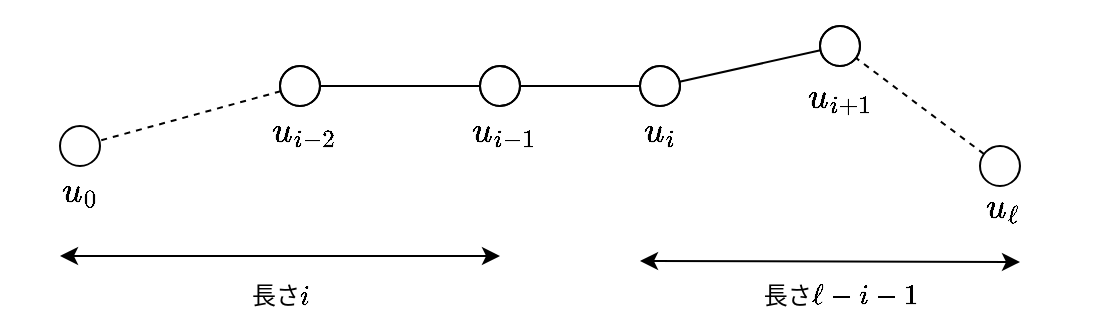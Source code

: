 <mxfile version="24.7.17">
  <diagram name="ページ1" id="Ndr6WatMfvzTkbvQO9cr">
    <mxGraphModel dx="737" dy="527" grid="1" gridSize="10" guides="1" tooltips="1" connect="1" arrows="1" fold="1" page="1" pageScale="1" pageWidth="827" pageHeight="1169" math="1" shadow="0">
      <root>
        <mxCell id="0" />
        <mxCell id="1" parent="0" />
        <mxCell id="XhQF8b70gkI92CRvkOwQ-1" value="" style="endArrow=oval;html=1;rounded=0;targetPerimeterSpacing=20;startArrow=oval;startFill=0;endFill=0;endSize=20;sourcePerimeterSpacing=20;startSize=20;" edge="1" parent="1">
          <mxGeometry width="50" height="50" relative="1" as="geometry">
            <mxPoint x="300" y="270" as="sourcePoint" />
            <mxPoint x="400" y="270" as="targetPoint" />
          </mxGeometry>
        </mxCell>
        <mxCell id="XhQF8b70gkI92CRvkOwQ-2" value="" style="endArrow=oval;html=1;rounded=0;targetPerimeterSpacing=20;startArrow=oval;startFill=0;endFill=0;endSize=20;sourcePerimeterSpacing=20;startSize=20;" edge="1" parent="1">
          <mxGeometry width="50" height="50" relative="1" as="geometry">
            <mxPoint x="480" y="270" as="sourcePoint" />
            <mxPoint x="400" y="270" as="targetPoint" />
          </mxGeometry>
        </mxCell>
        <mxCell id="XhQF8b70gkI92CRvkOwQ-7" value="" style="endArrow=oval;html=1;rounded=0;targetPerimeterSpacing=20;startArrow=oval;startFill=0;endFill=0;endSize=20;sourcePerimeterSpacing=20;startSize=20;" edge="1" parent="1">
          <mxGeometry width="50" height="50" relative="1" as="geometry">
            <mxPoint x="480" y="270" as="sourcePoint" />
            <mxPoint x="570" y="250" as="targetPoint" />
          </mxGeometry>
        </mxCell>
        <mxCell id="XhQF8b70gkI92CRvkOwQ-12" value="" style="endArrow=oval;html=1;rounded=0;targetPerimeterSpacing=20;startArrow=oval;startFill=0;endFill=0;endSize=20;sourcePerimeterSpacing=20;startSize=20;dashed=1;" edge="1" parent="1">
          <mxGeometry width="50" height="50" relative="1" as="geometry">
            <mxPoint x="300" y="270" as="sourcePoint" />
            <mxPoint x="190" y="300" as="targetPoint" />
          </mxGeometry>
        </mxCell>
        <mxCell id="XhQF8b70gkI92CRvkOwQ-13" value="$$u_{i-1}$$" style="text;html=1;align=center;verticalAlign=middle;resizable=0;points=[];autosize=1;strokeColor=none;fillColor=none;fontSize=15;" vertex="1" parent="1">
          <mxGeometry x="352" y="277" width="100" height="30" as="geometry" />
        </mxCell>
        <mxCell id="XhQF8b70gkI92CRvkOwQ-14" value="$$u_i$$" style="text;html=1;align=center;verticalAlign=middle;resizable=0;points=[];autosize=1;strokeColor=none;fillColor=none;fontSize=15;" vertex="1" parent="1">
          <mxGeometry x="440" y="277" width="80" height="30" as="geometry" />
        </mxCell>
        <mxCell id="XhQF8b70gkI92CRvkOwQ-15" value="$$u_{i-2}$$" style="text;html=1;align=center;verticalAlign=middle;resizable=0;points=[];autosize=1;strokeColor=none;fillColor=none;fontSize=15;" vertex="1" parent="1">
          <mxGeometry x="252" y="277" width="100" height="30" as="geometry" />
        </mxCell>
        <mxCell id="XhQF8b70gkI92CRvkOwQ-18" value="$$u_0$$" style="text;html=1;align=center;verticalAlign=middle;resizable=0;points=[];autosize=1;strokeColor=none;fillColor=none;fontSize=15;" vertex="1" parent="1">
          <mxGeometry x="150" y="307" width="80" height="30" as="geometry" />
        </mxCell>
        <mxCell id="XhQF8b70gkI92CRvkOwQ-20" value="" style="endArrow=oval;html=1;rounded=0;targetPerimeterSpacing=20;startArrow=oval;startFill=0;endFill=0;endSize=20;sourcePerimeterSpacing=20;startSize=20;dashed=1;" edge="1" parent="1">
          <mxGeometry width="50" height="50" relative="1" as="geometry">
            <mxPoint x="650" y="310" as="sourcePoint" />
            <mxPoint x="570" y="250" as="targetPoint" />
          </mxGeometry>
        </mxCell>
        <mxCell id="XhQF8b70gkI92CRvkOwQ-21" value="$$u_{i+1}$$" style="text;html=1;align=center;verticalAlign=middle;resizable=0;points=[];autosize=1;strokeColor=none;fillColor=none;fontSize=15;" vertex="1" parent="1">
          <mxGeometry x="520" y="260" width="100" height="30" as="geometry" />
        </mxCell>
        <mxCell id="XhQF8b70gkI92CRvkOwQ-23" value="$$u_\ell$$" style="text;html=1;align=center;verticalAlign=middle;resizable=0;points=[];autosize=1;strokeColor=none;fillColor=none;fontSize=15;" vertex="1" parent="1">
          <mxGeometry x="606" y="315" width="90" height="30" as="geometry" />
        </mxCell>
        <mxCell id="XhQF8b70gkI92CRvkOwQ-24" value="" style="endArrow=classic;startArrow=classic;html=1;rounded=0;" edge="1" parent="1">
          <mxGeometry width="50" height="50" relative="1" as="geometry">
            <mxPoint x="180" y="355" as="sourcePoint" />
            <mxPoint x="400" y="355" as="targetPoint" />
          </mxGeometry>
        </mxCell>
        <mxCell id="XhQF8b70gkI92CRvkOwQ-25" value="長さ\(i\)" style="text;html=1;align=center;verticalAlign=middle;resizable=0;points=[];autosize=1;strokeColor=none;fillColor=none;" vertex="1" parent="1">
          <mxGeometry x="260" y="360" width="60" height="30" as="geometry" />
        </mxCell>
        <mxCell id="XhQF8b70gkI92CRvkOwQ-26" value="" style="endArrow=classic;startArrow=classic;html=1;rounded=0;" edge="1" parent="1">
          <mxGeometry width="50" height="50" relative="1" as="geometry">
            <mxPoint x="470" y="357.5" as="sourcePoint" />
            <mxPoint x="660" y="358" as="targetPoint" />
          </mxGeometry>
        </mxCell>
        <mxCell id="XhQF8b70gkI92CRvkOwQ-27" value="長さ\(\ell-i-1\)" style="text;html=1;align=center;verticalAlign=middle;resizable=0;points=[];autosize=1;strokeColor=none;fillColor=none;" vertex="1" parent="1">
          <mxGeometry x="525" y="360" width="90" height="30" as="geometry" />
        </mxCell>
      </root>
    </mxGraphModel>
  </diagram>
</mxfile>
